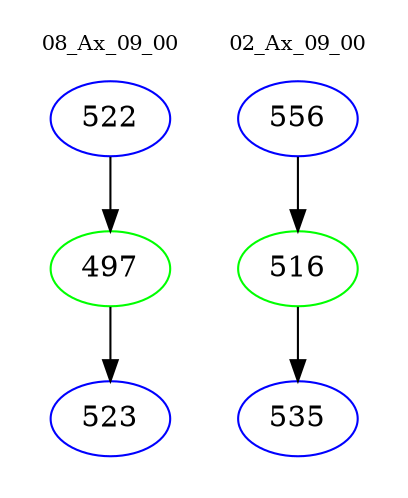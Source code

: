 digraph{
subgraph cluster_0 {
color = white
label = "08_Ax_09_00";
fontsize=10;
T0_522 [label="522", color="blue"]
T0_522 -> T0_497 [color="black"]
T0_497 [label="497", color="green"]
T0_497 -> T0_523 [color="black"]
T0_523 [label="523", color="blue"]
}
subgraph cluster_1 {
color = white
label = "02_Ax_09_00";
fontsize=10;
T1_556 [label="556", color="blue"]
T1_556 -> T1_516 [color="black"]
T1_516 [label="516", color="green"]
T1_516 -> T1_535 [color="black"]
T1_535 [label="535", color="blue"]
}
}
